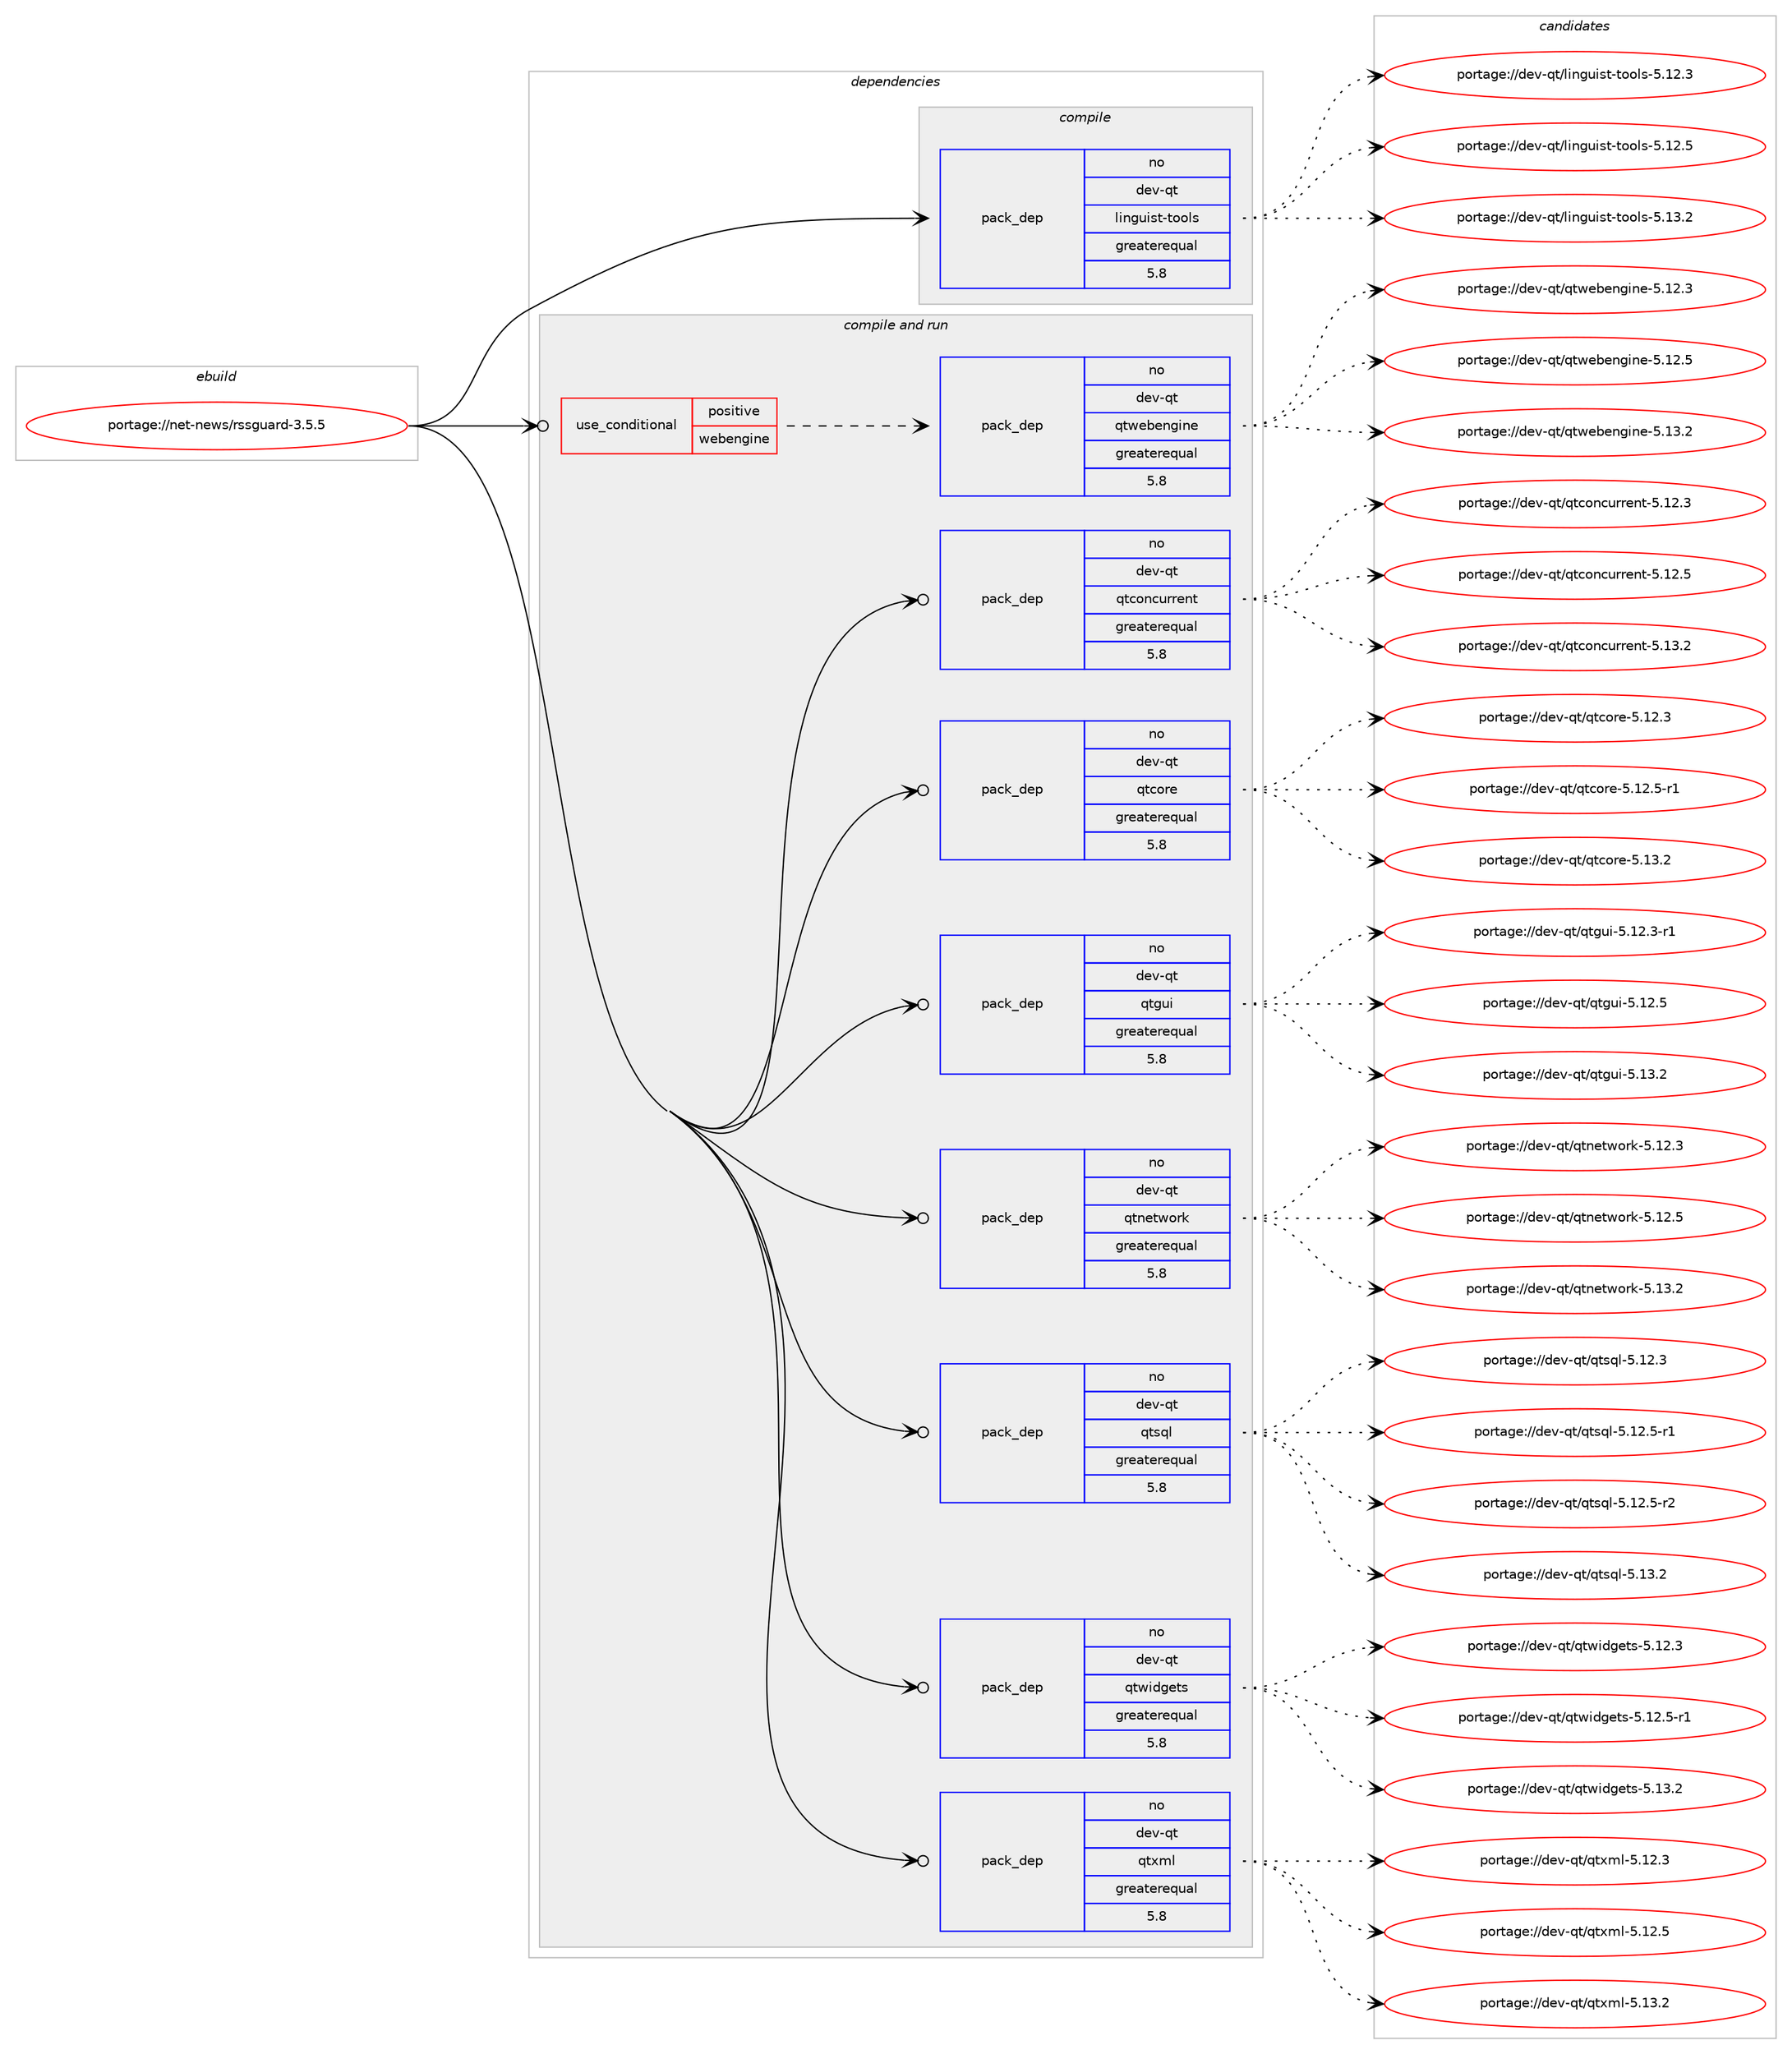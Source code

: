 digraph prolog {

# *************
# Graph options
# *************

newrank=true;
concentrate=true;
compound=true;
graph [rankdir=LR,fontname=Helvetica,fontsize=10,ranksep=1.5];#, ranksep=2.5, nodesep=0.2];
edge  [arrowhead=vee];
node  [fontname=Helvetica,fontsize=10];

# **********
# The ebuild
# **********

subgraph cluster_leftcol {
color=gray;
rank=same;
label=<<i>ebuild</i>>;
id [label="portage://net-news/rssguard-3.5.5", color=red, width=4, href="../net-news/rssguard-3.5.5.svg"];
}

# ****************
# The dependencies
# ****************

subgraph cluster_midcol {
color=gray;
label=<<i>dependencies</i>>;
subgraph cluster_compile {
fillcolor="#eeeeee";
style=filled;
label=<<i>compile</i>>;
subgraph pack272751 {
dependency372038 [label=<<TABLE BORDER="0" CELLBORDER="1" CELLSPACING="0" CELLPADDING="4" WIDTH="220"><TR><TD ROWSPAN="6" CELLPADDING="30">pack_dep</TD></TR><TR><TD WIDTH="110">no</TD></TR><TR><TD>dev-qt</TD></TR><TR><TD>linguist-tools</TD></TR><TR><TD>greaterequal</TD></TR><TR><TD>5.8</TD></TR></TABLE>>, shape=none, color=blue];
}
id:e -> dependency372038:w [weight=20,style="solid",arrowhead="vee"];
}
subgraph cluster_compileandrun {
fillcolor="#eeeeee";
style=filled;
label=<<i>compile and run</i>>;
subgraph cond93008 {
dependency372039 [label=<<TABLE BORDER="0" CELLBORDER="1" CELLSPACING="0" CELLPADDING="4"><TR><TD ROWSPAN="3" CELLPADDING="10">use_conditional</TD></TR><TR><TD>positive</TD></TR><TR><TD>webengine</TD></TR></TABLE>>, shape=none, color=red];
subgraph pack272752 {
dependency372040 [label=<<TABLE BORDER="0" CELLBORDER="1" CELLSPACING="0" CELLPADDING="4" WIDTH="220"><TR><TD ROWSPAN="6" CELLPADDING="30">pack_dep</TD></TR><TR><TD WIDTH="110">no</TD></TR><TR><TD>dev-qt</TD></TR><TR><TD>qtwebengine</TD></TR><TR><TD>greaterequal</TD></TR><TR><TD>5.8</TD></TR></TABLE>>, shape=none, color=blue];
}
dependency372039:e -> dependency372040:w [weight=20,style="dashed",arrowhead="vee"];
}
id:e -> dependency372039:w [weight=20,style="solid",arrowhead="odotvee"];
subgraph pack272753 {
dependency372041 [label=<<TABLE BORDER="0" CELLBORDER="1" CELLSPACING="0" CELLPADDING="4" WIDTH="220"><TR><TD ROWSPAN="6" CELLPADDING="30">pack_dep</TD></TR><TR><TD WIDTH="110">no</TD></TR><TR><TD>dev-qt</TD></TR><TR><TD>qtconcurrent</TD></TR><TR><TD>greaterequal</TD></TR><TR><TD>5.8</TD></TR></TABLE>>, shape=none, color=blue];
}
id:e -> dependency372041:w [weight=20,style="solid",arrowhead="odotvee"];
subgraph pack272754 {
dependency372042 [label=<<TABLE BORDER="0" CELLBORDER="1" CELLSPACING="0" CELLPADDING="4" WIDTH="220"><TR><TD ROWSPAN="6" CELLPADDING="30">pack_dep</TD></TR><TR><TD WIDTH="110">no</TD></TR><TR><TD>dev-qt</TD></TR><TR><TD>qtcore</TD></TR><TR><TD>greaterequal</TD></TR><TR><TD>5.8</TD></TR></TABLE>>, shape=none, color=blue];
}
id:e -> dependency372042:w [weight=20,style="solid",arrowhead="odotvee"];
subgraph pack272755 {
dependency372043 [label=<<TABLE BORDER="0" CELLBORDER="1" CELLSPACING="0" CELLPADDING="4" WIDTH="220"><TR><TD ROWSPAN="6" CELLPADDING="30">pack_dep</TD></TR><TR><TD WIDTH="110">no</TD></TR><TR><TD>dev-qt</TD></TR><TR><TD>qtgui</TD></TR><TR><TD>greaterequal</TD></TR><TR><TD>5.8</TD></TR></TABLE>>, shape=none, color=blue];
}
id:e -> dependency372043:w [weight=20,style="solid",arrowhead="odotvee"];
subgraph pack272756 {
dependency372044 [label=<<TABLE BORDER="0" CELLBORDER="1" CELLSPACING="0" CELLPADDING="4" WIDTH="220"><TR><TD ROWSPAN="6" CELLPADDING="30">pack_dep</TD></TR><TR><TD WIDTH="110">no</TD></TR><TR><TD>dev-qt</TD></TR><TR><TD>qtnetwork</TD></TR><TR><TD>greaterequal</TD></TR><TR><TD>5.8</TD></TR></TABLE>>, shape=none, color=blue];
}
id:e -> dependency372044:w [weight=20,style="solid",arrowhead="odotvee"];
subgraph pack272757 {
dependency372045 [label=<<TABLE BORDER="0" CELLBORDER="1" CELLSPACING="0" CELLPADDING="4" WIDTH="220"><TR><TD ROWSPAN="6" CELLPADDING="30">pack_dep</TD></TR><TR><TD WIDTH="110">no</TD></TR><TR><TD>dev-qt</TD></TR><TR><TD>qtsql</TD></TR><TR><TD>greaterequal</TD></TR><TR><TD>5.8</TD></TR></TABLE>>, shape=none, color=blue];
}
id:e -> dependency372045:w [weight=20,style="solid",arrowhead="odotvee"];
subgraph pack272758 {
dependency372046 [label=<<TABLE BORDER="0" CELLBORDER="1" CELLSPACING="0" CELLPADDING="4" WIDTH="220"><TR><TD ROWSPAN="6" CELLPADDING="30">pack_dep</TD></TR><TR><TD WIDTH="110">no</TD></TR><TR><TD>dev-qt</TD></TR><TR><TD>qtwidgets</TD></TR><TR><TD>greaterequal</TD></TR><TR><TD>5.8</TD></TR></TABLE>>, shape=none, color=blue];
}
id:e -> dependency372046:w [weight=20,style="solid",arrowhead="odotvee"];
subgraph pack272759 {
dependency372047 [label=<<TABLE BORDER="0" CELLBORDER="1" CELLSPACING="0" CELLPADDING="4" WIDTH="220"><TR><TD ROWSPAN="6" CELLPADDING="30">pack_dep</TD></TR><TR><TD WIDTH="110">no</TD></TR><TR><TD>dev-qt</TD></TR><TR><TD>qtxml</TD></TR><TR><TD>greaterequal</TD></TR><TR><TD>5.8</TD></TR></TABLE>>, shape=none, color=blue];
}
id:e -> dependency372047:w [weight=20,style="solid",arrowhead="odotvee"];
}
subgraph cluster_run {
fillcolor="#eeeeee";
style=filled;
label=<<i>run</i>>;
}
}

# **************
# The candidates
# **************

subgraph cluster_choices {
rank=same;
color=gray;
label=<<i>candidates</i>>;

subgraph choice272751 {
color=black;
nodesep=1;
choiceportage10010111845113116471081051101031171051151164511611111110811545534649504651 [label="portage://dev-qt/linguist-tools-5.12.3", color=red, width=4,href="../dev-qt/linguist-tools-5.12.3.svg"];
choiceportage10010111845113116471081051101031171051151164511611111110811545534649504653 [label="portage://dev-qt/linguist-tools-5.12.5", color=red, width=4,href="../dev-qt/linguist-tools-5.12.5.svg"];
choiceportage10010111845113116471081051101031171051151164511611111110811545534649514650 [label="portage://dev-qt/linguist-tools-5.13.2", color=red, width=4,href="../dev-qt/linguist-tools-5.13.2.svg"];
dependency372038:e -> choiceportage10010111845113116471081051101031171051151164511611111110811545534649504651:w [style=dotted,weight="100"];
dependency372038:e -> choiceportage10010111845113116471081051101031171051151164511611111110811545534649504653:w [style=dotted,weight="100"];
dependency372038:e -> choiceportage10010111845113116471081051101031171051151164511611111110811545534649514650:w [style=dotted,weight="100"];
}
subgraph choice272752 {
color=black;
nodesep=1;
choiceportage10010111845113116471131161191019810111010310511010145534649504651 [label="portage://dev-qt/qtwebengine-5.12.3", color=red, width=4,href="../dev-qt/qtwebengine-5.12.3.svg"];
choiceportage10010111845113116471131161191019810111010310511010145534649504653 [label="portage://dev-qt/qtwebengine-5.12.5", color=red, width=4,href="../dev-qt/qtwebengine-5.12.5.svg"];
choiceportage10010111845113116471131161191019810111010310511010145534649514650 [label="portage://dev-qt/qtwebengine-5.13.2", color=red, width=4,href="../dev-qt/qtwebengine-5.13.2.svg"];
dependency372040:e -> choiceportage10010111845113116471131161191019810111010310511010145534649504651:w [style=dotted,weight="100"];
dependency372040:e -> choiceportage10010111845113116471131161191019810111010310511010145534649504653:w [style=dotted,weight="100"];
dependency372040:e -> choiceportage10010111845113116471131161191019810111010310511010145534649514650:w [style=dotted,weight="100"];
}
subgraph choice272753 {
color=black;
nodesep=1;
choiceportage1001011184511311647113116991111109911711411410111011645534649504651 [label="portage://dev-qt/qtconcurrent-5.12.3", color=red, width=4,href="../dev-qt/qtconcurrent-5.12.3.svg"];
choiceportage1001011184511311647113116991111109911711411410111011645534649504653 [label="portage://dev-qt/qtconcurrent-5.12.5", color=red, width=4,href="../dev-qt/qtconcurrent-5.12.5.svg"];
choiceportage1001011184511311647113116991111109911711411410111011645534649514650 [label="portage://dev-qt/qtconcurrent-5.13.2", color=red, width=4,href="../dev-qt/qtconcurrent-5.13.2.svg"];
dependency372041:e -> choiceportage1001011184511311647113116991111109911711411410111011645534649504651:w [style=dotted,weight="100"];
dependency372041:e -> choiceportage1001011184511311647113116991111109911711411410111011645534649504653:w [style=dotted,weight="100"];
dependency372041:e -> choiceportage1001011184511311647113116991111109911711411410111011645534649514650:w [style=dotted,weight="100"];
}
subgraph choice272754 {
color=black;
nodesep=1;
choiceportage10010111845113116471131169911111410145534649504651 [label="portage://dev-qt/qtcore-5.12.3", color=red, width=4,href="../dev-qt/qtcore-5.12.3.svg"];
choiceportage100101118451131164711311699111114101455346495046534511449 [label="portage://dev-qt/qtcore-5.12.5-r1", color=red, width=4,href="../dev-qt/qtcore-5.12.5-r1.svg"];
choiceportage10010111845113116471131169911111410145534649514650 [label="portage://dev-qt/qtcore-5.13.2", color=red, width=4,href="../dev-qt/qtcore-5.13.2.svg"];
dependency372042:e -> choiceportage10010111845113116471131169911111410145534649504651:w [style=dotted,weight="100"];
dependency372042:e -> choiceportage100101118451131164711311699111114101455346495046534511449:w [style=dotted,weight="100"];
dependency372042:e -> choiceportage10010111845113116471131169911111410145534649514650:w [style=dotted,weight="100"];
}
subgraph choice272755 {
color=black;
nodesep=1;
choiceportage1001011184511311647113116103117105455346495046514511449 [label="portage://dev-qt/qtgui-5.12.3-r1", color=red, width=4,href="../dev-qt/qtgui-5.12.3-r1.svg"];
choiceportage100101118451131164711311610311710545534649504653 [label="portage://dev-qt/qtgui-5.12.5", color=red, width=4,href="../dev-qt/qtgui-5.12.5.svg"];
choiceportage100101118451131164711311610311710545534649514650 [label="portage://dev-qt/qtgui-5.13.2", color=red, width=4,href="../dev-qt/qtgui-5.13.2.svg"];
dependency372043:e -> choiceportage1001011184511311647113116103117105455346495046514511449:w [style=dotted,weight="100"];
dependency372043:e -> choiceportage100101118451131164711311610311710545534649504653:w [style=dotted,weight="100"];
dependency372043:e -> choiceportage100101118451131164711311610311710545534649514650:w [style=dotted,weight="100"];
}
subgraph choice272756 {
color=black;
nodesep=1;
choiceportage100101118451131164711311611010111611911111410745534649504651 [label="portage://dev-qt/qtnetwork-5.12.3", color=red, width=4,href="../dev-qt/qtnetwork-5.12.3.svg"];
choiceportage100101118451131164711311611010111611911111410745534649504653 [label="portage://dev-qt/qtnetwork-5.12.5", color=red, width=4,href="../dev-qt/qtnetwork-5.12.5.svg"];
choiceportage100101118451131164711311611010111611911111410745534649514650 [label="portage://dev-qt/qtnetwork-5.13.2", color=red, width=4,href="../dev-qt/qtnetwork-5.13.2.svg"];
dependency372044:e -> choiceportage100101118451131164711311611010111611911111410745534649504651:w [style=dotted,weight="100"];
dependency372044:e -> choiceportage100101118451131164711311611010111611911111410745534649504653:w [style=dotted,weight="100"];
dependency372044:e -> choiceportage100101118451131164711311611010111611911111410745534649514650:w [style=dotted,weight="100"];
}
subgraph choice272757 {
color=black;
nodesep=1;
choiceportage100101118451131164711311611511310845534649504651 [label="portage://dev-qt/qtsql-5.12.3", color=red, width=4,href="../dev-qt/qtsql-5.12.3.svg"];
choiceportage1001011184511311647113116115113108455346495046534511449 [label="portage://dev-qt/qtsql-5.12.5-r1", color=red, width=4,href="../dev-qt/qtsql-5.12.5-r1.svg"];
choiceportage1001011184511311647113116115113108455346495046534511450 [label="portage://dev-qt/qtsql-5.12.5-r2", color=red, width=4,href="../dev-qt/qtsql-5.12.5-r2.svg"];
choiceportage100101118451131164711311611511310845534649514650 [label="portage://dev-qt/qtsql-5.13.2", color=red, width=4,href="../dev-qt/qtsql-5.13.2.svg"];
dependency372045:e -> choiceportage100101118451131164711311611511310845534649504651:w [style=dotted,weight="100"];
dependency372045:e -> choiceportage1001011184511311647113116115113108455346495046534511449:w [style=dotted,weight="100"];
dependency372045:e -> choiceportage1001011184511311647113116115113108455346495046534511450:w [style=dotted,weight="100"];
dependency372045:e -> choiceportage100101118451131164711311611511310845534649514650:w [style=dotted,weight="100"];
}
subgraph choice272758 {
color=black;
nodesep=1;
choiceportage100101118451131164711311611910510010310111611545534649504651 [label="portage://dev-qt/qtwidgets-5.12.3", color=red, width=4,href="../dev-qt/qtwidgets-5.12.3.svg"];
choiceportage1001011184511311647113116119105100103101116115455346495046534511449 [label="portage://dev-qt/qtwidgets-5.12.5-r1", color=red, width=4,href="../dev-qt/qtwidgets-5.12.5-r1.svg"];
choiceportage100101118451131164711311611910510010310111611545534649514650 [label="portage://dev-qt/qtwidgets-5.13.2", color=red, width=4,href="../dev-qt/qtwidgets-5.13.2.svg"];
dependency372046:e -> choiceportage100101118451131164711311611910510010310111611545534649504651:w [style=dotted,weight="100"];
dependency372046:e -> choiceportage1001011184511311647113116119105100103101116115455346495046534511449:w [style=dotted,weight="100"];
dependency372046:e -> choiceportage100101118451131164711311611910510010310111611545534649514650:w [style=dotted,weight="100"];
}
subgraph choice272759 {
color=black;
nodesep=1;
choiceportage100101118451131164711311612010910845534649504651 [label="portage://dev-qt/qtxml-5.12.3", color=red, width=4,href="../dev-qt/qtxml-5.12.3.svg"];
choiceportage100101118451131164711311612010910845534649504653 [label="portage://dev-qt/qtxml-5.12.5", color=red, width=4,href="../dev-qt/qtxml-5.12.5.svg"];
choiceportage100101118451131164711311612010910845534649514650 [label="portage://dev-qt/qtxml-5.13.2", color=red, width=4,href="../dev-qt/qtxml-5.13.2.svg"];
dependency372047:e -> choiceportage100101118451131164711311612010910845534649504651:w [style=dotted,weight="100"];
dependency372047:e -> choiceportage100101118451131164711311612010910845534649504653:w [style=dotted,weight="100"];
dependency372047:e -> choiceportage100101118451131164711311612010910845534649514650:w [style=dotted,weight="100"];
}
}

}
